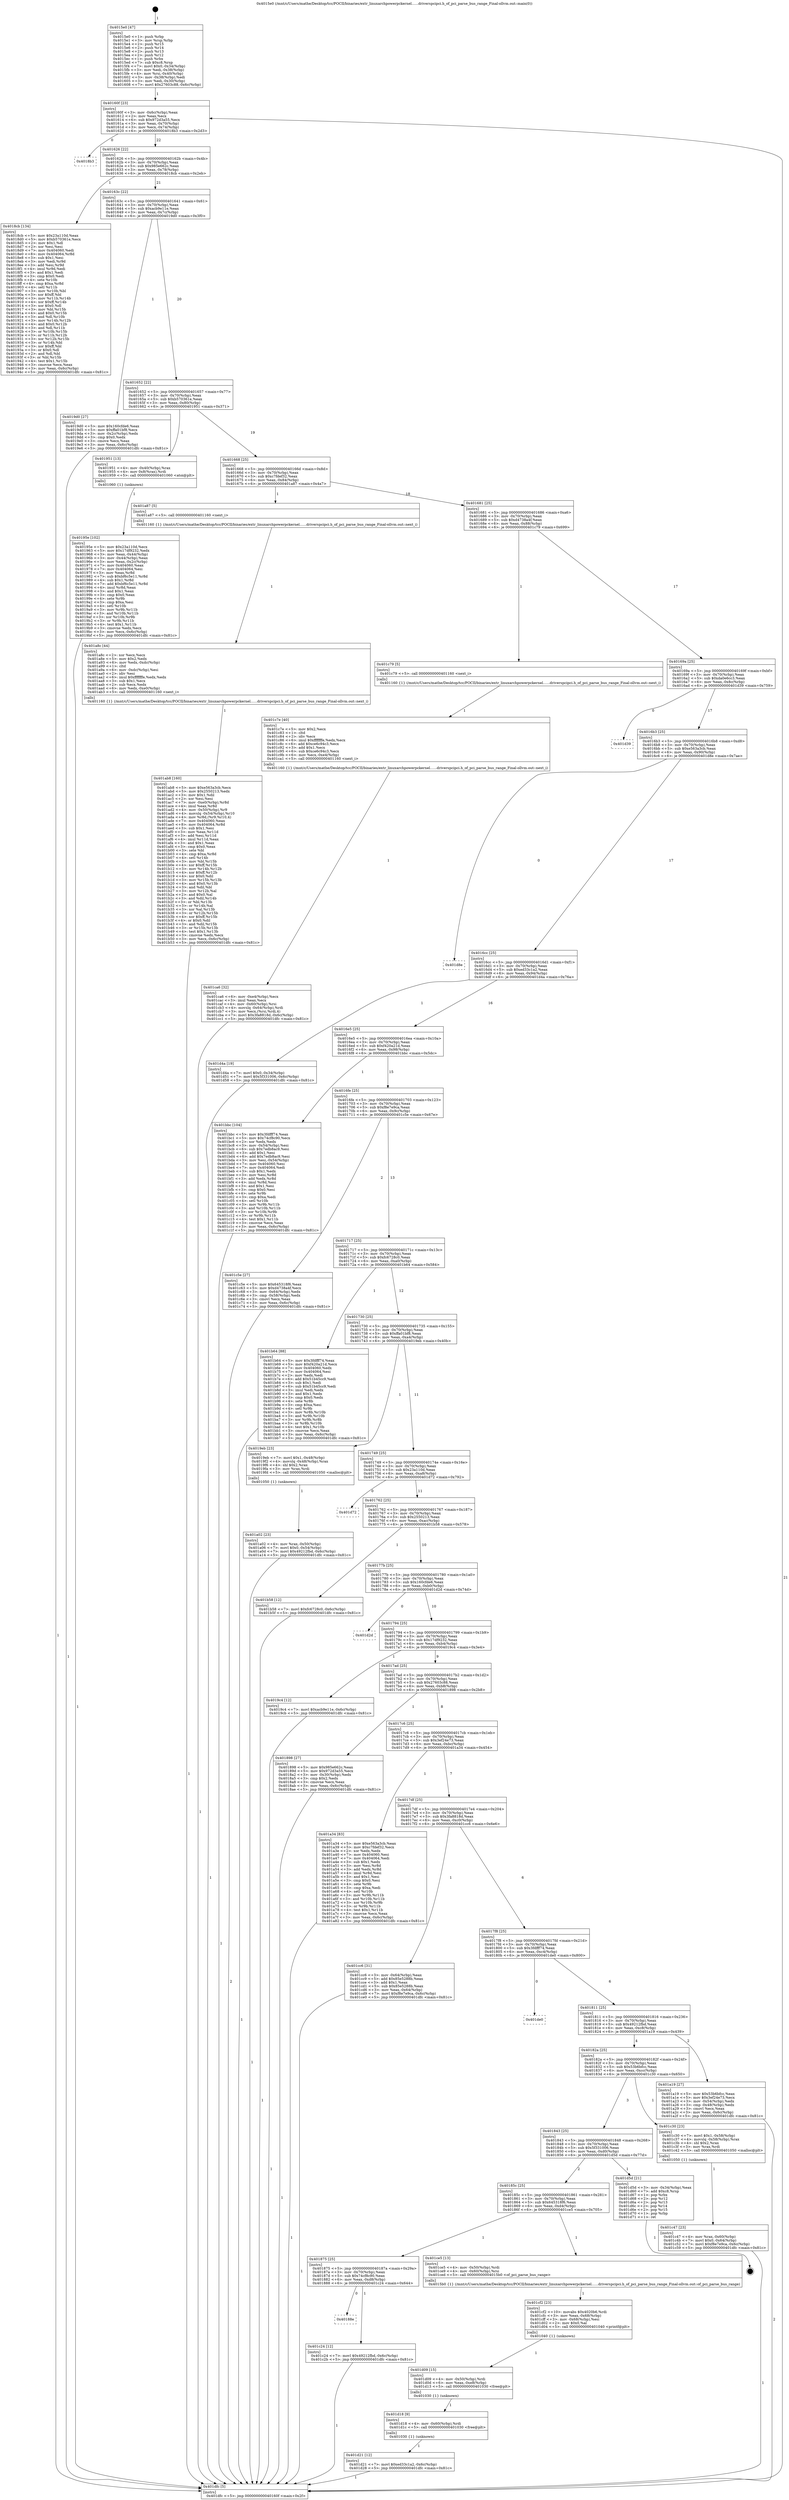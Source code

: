 digraph "0x4015e0" {
  label = "0x4015e0 (/mnt/c/Users/mathe/Desktop/tcc/POCII/binaries/extr_linuxarchpowerpckernel......driverspcipci.h_of_pci_parse_bus_range_Final-ollvm.out::main(0))"
  labelloc = "t"
  node[shape=record]

  Entry [label="",width=0.3,height=0.3,shape=circle,fillcolor=black,style=filled]
  "0x40160f" [label="{
     0x40160f [23]\l
     | [instrs]\l
     &nbsp;&nbsp;0x40160f \<+3\>: mov -0x6c(%rbp),%eax\l
     &nbsp;&nbsp;0x401612 \<+2\>: mov %eax,%ecx\l
     &nbsp;&nbsp;0x401614 \<+6\>: sub $0x972d3a55,%ecx\l
     &nbsp;&nbsp;0x40161a \<+3\>: mov %eax,-0x70(%rbp)\l
     &nbsp;&nbsp;0x40161d \<+3\>: mov %ecx,-0x74(%rbp)\l
     &nbsp;&nbsp;0x401620 \<+6\>: je 00000000004018b3 \<main+0x2d3\>\l
  }"]
  "0x4018b3" [label="{
     0x4018b3\l
  }", style=dashed]
  "0x401626" [label="{
     0x401626 [22]\l
     | [instrs]\l
     &nbsp;&nbsp;0x401626 \<+5\>: jmp 000000000040162b \<main+0x4b\>\l
     &nbsp;&nbsp;0x40162b \<+3\>: mov -0x70(%rbp),%eax\l
     &nbsp;&nbsp;0x40162e \<+5\>: sub $0x985e662c,%eax\l
     &nbsp;&nbsp;0x401633 \<+3\>: mov %eax,-0x78(%rbp)\l
     &nbsp;&nbsp;0x401636 \<+6\>: je 00000000004018cb \<main+0x2eb\>\l
  }"]
  Exit [label="",width=0.3,height=0.3,shape=circle,fillcolor=black,style=filled,peripheries=2]
  "0x4018cb" [label="{
     0x4018cb [134]\l
     | [instrs]\l
     &nbsp;&nbsp;0x4018cb \<+5\>: mov $0x23a110d,%eax\l
     &nbsp;&nbsp;0x4018d0 \<+5\>: mov $0xb570361e,%ecx\l
     &nbsp;&nbsp;0x4018d5 \<+2\>: mov $0x1,%dl\l
     &nbsp;&nbsp;0x4018d7 \<+2\>: xor %esi,%esi\l
     &nbsp;&nbsp;0x4018d9 \<+7\>: mov 0x404060,%edi\l
     &nbsp;&nbsp;0x4018e0 \<+8\>: mov 0x404064,%r8d\l
     &nbsp;&nbsp;0x4018e8 \<+3\>: sub $0x1,%esi\l
     &nbsp;&nbsp;0x4018eb \<+3\>: mov %edi,%r9d\l
     &nbsp;&nbsp;0x4018ee \<+3\>: add %esi,%r9d\l
     &nbsp;&nbsp;0x4018f1 \<+4\>: imul %r9d,%edi\l
     &nbsp;&nbsp;0x4018f5 \<+3\>: and $0x1,%edi\l
     &nbsp;&nbsp;0x4018f8 \<+3\>: cmp $0x0,%edi\l
     &nbsp;&nbsp;0x4018fb \<+4\>: sete %r10b\l
     &nbsp;&nbsp;0x4018ff \<+4\>: cmp $0xa,%r8d\l
     &nbsp;&nbsp;0x401903 \<+4\>: setl %r11b\l
     &nbsp;&nbsp;0x401907 \<+3\>: mov %r10b,%bl\l
     &nbsp;&nbsp;0x40190a \<+3\>: xor $0xff,%bl\l
     &nbsp;&nbsp;0x40190d \<+3\>: mov %r11b,%r14b\l
     &nbsp;&nbsp;0x401910 \<+4\>: xor $0xff,%r14b\l
     &nbsp;&nbsp;0x401914 \<+3\>: xor $0x0,%dl\l
     &nbsp;&nbsp;0x401917 \<+3\>: mov %bl,%r15b\l
     &nbsp;&nbsp;0x40191a \<+4\>: and $0x0,%r15b\l
     &nbsp;&nbsp;0x40191e \<+3\>: and %dl,%r10b\l
     &nbsp;&nbsp;0x401921 \<+3\>: mov %r14b,%r12b\l
     &nbsp;&nbsp;0x401924 \<+4\>: and $0x0,%r12b\l
     &nbsp;&nbsp;0x401928 \<+3\>: and %dl,%r11b\l
     &nbsp;&nbsp;0x40192b \<+3\>: or %r10b,%r15b\l
     &nbsp;&nbsp;0x40192e \<+3\>: or %r11b,%r12b\l
     &nbsp;&nbsp;0x401931 \<+3\>: xor %r12b,%r15b\l
     &nbsp;&nbsp;0x401934 \<+3\>: or %r14b,%bl\l
     &nbsp;&nbsp;0x401937 \<+3\>: xor $0xff,%bl\l
     &nbsp;&nbsp;0x40193a \<+3\>: or $0x0,%dl\l
     &nbsp;&nbsp;0x40193d \<+2\>: and %dl,%bl\l
     &nbsp;&nbsp;0x40193f \<+3\>: or %bl,%r15b\l
     &nbsp;&nbsp;0x401942 \<+4\>: test $0x1,%r15b\l
     &nbsp;&nbsp;0x401946 \<+3\>: cmovne %ecx,%eax\l
     &nbsp;&nbsp;0x401949 \<+3\>: mov %eax,-0x6c(%rbp)\l
     &nbsp;&nbsp;0x40194c \<+5\>: jmp 0000000000401dfc \<main+0x81c\>\l
  }"]
  "0x40163c" [label="{
     0x40163c [22]\l
     | [instrs]\l
     &nbsp;&nbsp;0x40163c \<+5\>: jmp 0000000000401641 \<main+0x61\>\l
     &nbsp;&nbsp;0x401641 \<+3\>: mov -0x70(%rbp),%eax\l
     &nbsp;&nbsp;0x401644 \<+5\>: sub $0xacb9e11e,%eax\l
     &nbsp;&nbsp;0x401649 \<+3\>: mov %eax,-0x7c(%rbp)\l
     &nbsp;&nbsp;0x40164c \<+6\>: je 00000000004019d0 \<main+0x3f0\>\l
  }"]
  "0x401d21" [label="{
     0x401d21 [12]\l
     | [instrs]\l
     &nbsp;&nbsp;0x401d21 \<+7\>: movl $0xed33c1a2,-0x6c(%rbp)\l
     &nbsp;&nbsp;0x401d28 \<+5\>: jmp 0000000000401dfc \<main+0x81c\>\l
  }"]
  "0x4019d0" [label="{
     0x4019d0 [27]\l
     | [instrs]\l
     &nbsp;&nbsp;0x4019d0 \<+5\>: mov $0x160cfde6,%eax\l
     &nbsp;&nbsp;0x4019d5 \<+5\>: mov $0xffa01bf8,%ecx\l
     &nbsp;&nbsp;0x4019da \<+3\>: mov -0x2c(%rbp),%edx\l
     &nbsp;&nbsp;0x4019dd \<+3\>: cmp $0x0,%edx\l
     &nbsp;&nbsp;0x4019e0 \<+3\>: cmove %ecx,%eax\l
     &nbsp;&nbsp;0x4019e3 \<+3\>: mov %eax,-0x6c(%rbp)\l
     &nbsp;&nbsp;0x4019e6 \<+5\>: jmp 0000000000401dfc \<main+0x81c\>\l
  }"]
  "0x401652" [label="{
     0x401652 [22]\l
     | [instrs]\l
     &nbsp;&nbsp;0x401652 \<+5\>: jmp 0000000000401657 \<main+0x77\>\l
     &nbsp;&nbsp;0x401657 \<+3\>: mov -0x70(%rbp),%eax\l
     &nbsp;&nbsp;0x40165a \<+5\>: sub $0xb570361e,%eax\l
     &nbsp;&nbsp;0x40165f \<+3\>: mov %eax,-0x80(%rbp)\l
     &nbsp;&nbsp;0x401662 \<+6\>: je 0000000000401951 \<main+0x371\>\l
  }"]
  "0x401d18" [label="{
     0x401d18 [9]\l
     | [instrs]\l
     &nbsp;&nbsp;0x401d18 \<+4\>: mov -0x60(%rbp),%rdi\l
     &nbsp;&nbsp;0x401d1c \<+5\>: call 0000000000401030 \<free@plt\>\l
     | [calls]\l
     &nbsp;&nbsp;0x401030 \{1\} (unknown)\l
  }"]
  "0x401951" [label="{
     0x401951 [13]\l
     | [instrs]\l
     &nbsp;&nbsp;0x401951 \<+4\>: mov -0x40(%rbp),%rax\l
     &nbsp;&nbsp;0x401955 \<+4\>: mov 0x8(%rax),%rdi\l
     &nbsp;&nbsp;0x401959 \<+5\>: call 0000000000401060 \<atoi@plt\>\l
     | [calls]\l
     &nbsp;&nbsp;0x401060 \{1\} (unknown)\l
  }"]
  "0x401668" [label="{
     0x401668 [25]\l
     | [instrs]\l
     &nbsp;&nbsp;0x401668 \<+5\>: jmp 000000000040166d \<main+0x8d\>\l
     &nbsp;&nbsp;0x40166d \<+3\>: mov -0x70(%rbp),%eax\l
     &nbsp;&nbsp;0x401670 \<+5\>: sub $0xc7fdef32,%eax\l
     &nbsp;&nbsp;0x401675 \<+6\>: mov %eax,-0x84(%rbp)\l
     &nbsp;&nbsp;0x40167b \<+6\>: je 0000000000401a87 \<main+0x4a7\>\l
  }"]
  "0x401d09" [label="{
     0x401d09 [15]\l
     | [instrs]\l
     &nbsp;&nbsp;0x401d09 \<+4\>: mov -0x50(%rbp),%rdi\l
     &nbsp;&nbsp;0x401d0d \<+6\>: mov %eax,-0xe8(%rbp)\l
     &nbsp;&nbsp;0x401d13 \<+5\>: call 0000000000401030 \<free@plt\>\l
     | [calls]\l
     &nbsp;&nbsp;0x401030 \{1\} (unknown)\l
  }"]
  "0x401a87" [label="{
     0x401a87 [5]\l
     | [instrs]\l
     &nbsp;&nbsp;0x401a87 \<+5\>: call 0000000000401160 \<next_i\>\l
     | [calls]\l
     &nbsp;&nbsp;0x401160 \{1\} (/mnt/c/Users/mathe/Desktop/tcc/POCII/binaries/extr_linuxarchpowerpckernel......driverspcipci.h_of_pci_parse_bus_range_Final-ollvm.out::next_i)\l
  }"]
  "0x401681" [label="{
     0x401681 [25]\l
     | [instrs]\l
     &nbsp;&nbsp;0x401681 \<+5\>: jmp 0000000000401686 \<main+0xa6\>\l
     &nbsp;&nbsp;0x401686 \<+3\>: mov -0x70(%rbp),%eax\l
     &nbsp;&nbsp;0x401689 \<+5\>: sub $0xd4738a4f,%eax\l
     &nbsp;&nbsp;0x40168e \<+6\>: mov %eax,-0x88(%rbp)\l
     &nbsp;&nbsp;0x401694 \<+6\>: je 0000000000401c79 \<main+0x699\>\l
  }"]
  "0x401cf2" [label="{
     0x401cf2 [23]\l
     | [instrs]\l
     &nbsp;&nbsp;0x401cf2 \<+10\>: movabs $0x4020b6,%rdi\l
     &nbsp;&nbsp;0x401cfc \<+3\>: mov %eax,-0x68(%rbp)\l
     &nbsp;&nbsp;0x401cff \<+3\>: mov -0x68(%rbp),%esi\l
     &nbsp;&nbsp;0x401d02 \<+2\>: mov $0x0,%al\l
     &nbsp;&nbsp;0x401d04 \<+5\>: call 0000000000401040 \<printf@plt\>\l
     | [calls]\l
     &nbsp;&nbsp;0x401040 \{1\} (unknown)\l
  }"]
  "0x401c79" [label="{
     0x401c79 [5]\l
     | [instrs]\l
     &nbsp;&nbsp;0x401c79 \<+5\>: call 0000000000401160 \<next_i\>\l
     | [calls]\l
     &nbsp;&nbsp;0x401160 \{1\} (/mnt/c/Users/mathe/Desktop/tcc/POCII/binaries/extr_linuxarchpowerpckernel......driverspcipci.h_of_pci_parse_bus_range_Final-ollvm.out::next_i)\l
  }"]
  "0x40169a" [label="{
     0x40169a [25]\l
     | [instrs]\l
     &nbsp;&nbsp;0x40169a \<+5\>: jmp 000000000040169f \<main+0xbf\>\l
     &nbsp;&nbsp;0x40169f \<+3\>: mov -0x70(%rbp),%eax\l
     &nbsp;&nbsp;0x4016a2 \<+5\>: sub $0xda0e6cc3,%eax\l
     &nbsp;&nbsp;0x4016a7 \<+6\>: mov %eax,-0x8c(%rbp)\l
     &nbsp;&nbsp;0x4016ad \<+6\>: je 0000000000401d39 \<main+0x759\>\l
  }"]
  "0x401ca6" [label="{
     0x401ca6 [32]\l
     | [instrs]\l
     &nbsp;&nbsp;0x401ca6 \<+6\>: mov -0xe4(%rbp),%ecx\l
     &nbsp;&nbsp;0x401cac \<+3\>: imul %eax,%ecx\l
     &nbsp;&nbsp;0x401caf \<+4\>: mov -0x60(%rbp),%rsi\l
     &nbsp;&nbsp;0x401cb3 \<+4\>: movslq -0x64(%rbp),%rdi\l
     &nbsp;&nbsp;0x401cb7 \<+3\>: mov %ecx,(%rsi,%rdi,4)\l
     &nbsp;&nbsp;0x401cba \<+7\>: movl $0x3fa8818d,-0x6c(%rbp)\l
     &nbsp;&nbsp;0x401cc1 \<+5\>: jmp 0000000000401dfc \<main+0x81c\>\l
  }"]
  "0x401d39" [label="{
     0x401d39\l
  }", style=dashed]
  "0x4016b3" [label="{
     0x4016b3 [25]\l
     | [instrs]\l
     &nbsp;&nbsp;0x4016b3 \<+5\>: jmp 00000000004016b8 \<main+0xd8\>\l
     &nbsp;&nbsp;0x4016b8 \<+3\>: mov -0x70(%rbp),%eax\l
     &nbsp;&nbsp;0x4016bb \<+5\>: sub $0xe563a3cb,%eax\l
     &nbsp;&nbsp;0x4016c0 \<+6\>: mov %eax,-0x90(%rbp)\l
     &nbsp;&nbsp;0x4016c6 \<+6\>: je 0000000000401d8e \<main+0x7ae\>\l
  }"]
  "0x401c7e" [label="{
     0x401c7e [40]\l
     | [instrs]\l
     &nbsp;&nbsp;0x401c7e \<+5\>: mov $0x2,%ecx\l
     &nbsp;&nbsp;0x401c83 \<+1\>: cltd\l
     &nbsp;&nbsp;0x401c84 \<+2\>: idiv %ecx\l
     &nbsp;&nbsp;0x401c86 \<+6\>: imul $0xfffffffe,%edx,%ecx\l
     &nbsp;&nbsp;0x401c8c \<+6\>: add $0xce6c94c3,%ecx\l
     &nbsp;&nbsp;0x401c92 \<+3\>: add $0x1,%ecx\l
     &nbsp;&nbsp;0x401c95 \<+6\>: sub $0xce6c94c3,%ecx\l
     &nbsp;&nbsp;0x401c9b \<+6\>: mov %ecx,-0xe4(%rbp)\l
     &nbsp;&nbsp;0x401ca1 \<+5\>: call 0000000000401160 \<next_i\>\l
     | [calls]\l
     &nbsp;&nbsp;0x401160 \{1\} (/mnt/c/Users/mathe/Desktop/tcc/POCII/binaries/extr_linuxarchpowerpckernel......driverspcipci.h_of_pci_parse_bus_range_Final-ollvm.out::next_i)\l
  }"]
  "0x401d8e" [label="{
     0x401d8e\l
  }", style=dashed]
  "0x4016cc" [label="{
     0x4016cc [25]\l
     | [instrs]\l
     &nbsp;&nbsp;0x4016cc \<+5\>: jmp 00000000004016d1 \<main+0xf1\>\l
     &nbsp;&nbsp;0x4016d1 \<+3\>: mov -0x70(%rbp),%eax\l
     &nbsp;&nbsp;0x4016d4 \<+5\>: sub $0xed33c1a2,%eax\l
     &nbsp;&nbsp;0x4016d9 \<+6\>: mov %eax,-0x94(%rbp)\l
     &nbsp;&nbsp;0x4016df \<+6\>: je 0000000000401d4a \<main+0x76a\>\l
  }"]
  "0x401c47" [label="{
     0x401c47 [23]\l
     | [instrs]\l
     &nbsp;&nbsp;0x401c47 \<+4\>: mov %rax,-0x60(%rbp)\l
     &nbsp;&nbsp;0x401c4b \<+7\>: movl $0x0,-0x64(%rbp)\l
     &nbsp;&nbsp;0x401c52 \<+7\>: movl $0xf8e7e9ca,-0x6c(%rbp)\l
     &nbsp;&nbsp;0x401c59 \<+5\>: jmp 0000000000401dfc \<main+0x81c\>\l
  }"]
  "0x401d4a" [label="{
     0x401d4a [19]\l
     | [instrs]\l
     &nbsp;&nbsp;0x401d4a \<+7\>: movl $0x0,-0x34(%rbp)\l
     &nbsp;&nbsp;0x401d51 \<+7\>: movl $0x5f331006,-0x6c(%rbp)\l
     &nbsp;&nbsp;0x401d58 \<+5\>: jmp 0000000000401dfc \<main+0x81c\>\l
  }"]
  "0x4016e5" [label="{
     0x4016e5 [25]\l
     | [instrs]\l
     &nbsp;&nbsp;0x4016e5 \<+5\>: jmp 00000000004016ea \<main+0x10a\>\l
     &nbsp;&nbsp;0x4016ea \<+3\>: mov -0x70(%rbp),%eax\l
     &nbsp;&nbsp;0x4016ed \<+5\>: sub $0xf420a21d,%eax\l
     &nbsp;&nbsp;0x4016f2 \<+6\>: mov %eax,-0x98(%rbp)\l
     &nbsp;&nbsp;0x4016f8 \<+6\>: je 0000000000401bbc \<main+0x5dc\>\l
  }"]
  "0x40188e" [label="{
     0x40188e\l
  }", style=dashed]
  "0x401bbc" [label="{
     0x401bbc [104]\l
     | [instrs]\l
     &nbsp;&nbsp;0x401bbc \<+5\>: mov $0x3fdfff74,%eax\l
     &nbsp;&nbsp;0x401bc1 \<+5\>: mov $0x74cf8c90,%ecx\l
     &nbsp;&nbsp;0x401bc6 \<+2\>: xor %edx,%edx\l
     &nbsp;&nbsp;0x401bc8 \<+3\>: mov -0x54(%rbp),%esi\l
     &nbsp;&nbsp;0x401bcb \<+6\>: sub $0x7edb8ac9,%esi\l
     &nbsp;&nbsp;0x401bd1 \<+3\>: add $0x1,%esi\l
     &nbsp;&nbsp;0x401bd4 \<+6\>: add $0x7edb8ac9,%esi\l
     &nbsp;&nbsp;0x401bda \<+3\>: mov %esi,-0x54(%rbp)\l
     &nbsp;&nbsp;0x401bdd \<+7\>: mov 0x404060,%esi\l
     &nbsp;&nbsp;0x401be4 \<+7\>: mov 0x404064,%edi\l
     &nbsp;&nbsp;0x401beb \<+3\>: sub $0x1,%edx\l
     &nbsp;&nbsp;0x401bee \<+3\>: mov %esi,%r8d\l
     &nbsp;&nbsp;0x401bf1 \<+3\>: add %edx,%r8d\l
     &nbsp;&nbsp;0x401bf4 \<+4\>: imul %r8d,%esi\l
     &nbsp;&nbsp;0x401bf8 \<+3\>: and $0x1,%esi\l
     &nbsp;&nbsp;0x401bfb \<+3\>: cmp $0x0,%esi\l
     &nbsp;&nbsp;0x401bfe \<+4\>: sete %r9b\l
     &nbsp;&nbsp;0x401c02 \<+3\>: cmp $0xa,%edi\l
     &nbsp;&nbsp;0x401c05 \<+4\>: setl %r10b\l
     &nbsp;&nbsp;0x401c09 \<+3\>: mov %r9b,%r11b\l
     &nbsp;&nbsp;0x401c0c \<+3\>: and %r10b,%r11b\l
     &nbsp;&nbsp;0x401c0f \<+3\>: xor %r10b,%r9b\l
     &nbsp;&nbsp;0x401c12 \<+3\>: or %r9b,%r11b\l
     &nbsp;&nbsp;0x401c15 \<+4\>: test $0x1,%r11b\l
     &nbsp;&nbsp;0x401c19 \<+3\>: cmovne %ecx,%eax\l
     &nbsp;&nbsp;0x401c1c \<+3\>: mov %eax,-0x6c(%rbp)\l
     &nbsp;&nbsp;0x401c1f \<+5\>: jmp 0000000000401dfc \<main+0x81c\>\l
  }"]
  "0x4016fe" [label="{
     0x4016fe [25]\l
     | [instrs]\l
     &nbsp;&nbsp;0x4016fe \<+5\>: jmp 0000000000401703 \<main+0x123\>\l
     &nbsp;&nbsp;0x401703 \<+3\>: mov -0x70(%rbp),%eax\l
     &nbsp;&nbsp;0x401706 \<+5\>: sub $0xf8e7e9ca,%eax\l
     &nbsp;&nbsp;0x40170b \<+6\>: mov %eax,-0x9c(%rbp)\l
     &nbsp;&nbsp;0x401711 \<+6\>: je 0000000000401c5e \<main+0x67e\>\l
  }"]
  "0x401c24" [label="{
     0x401c24 [12]\l
     | [instrs]\l
     &nbsp;&nbsp;0x401c24 \<+7\>: movl $0x49212fbd,-0x6c(%rbp)\l
     &nbsp;&nbsp;0x401c2b \<+5\>: jmp 0000000000401dfc \<main+0x81c\>\l
  }"]
  "0x401c5e" [label="{
     0x401c5e [27]\l
     | [instrs]\l
     &nbsp;&nbsp;0x401c5e \<+5\>: mov $0x645318f6,%eax\l
     &nbsp;&nbsp;0x401c63 \<+5\>: mov $0xd4738a4f,%ecx\l
     &nbsp;&nbsp;0x401c68 \<+3\>: mov -0x64(%rbp),%edx\l
     &nbsp;&nbsp;0x401c6b \<+3\>: cmp -0x58(%rbp),%edx\l
     &nbsp;&nbsp;0x401c6e \<+3\>: cmovl %ecx,%eax\l
     &nbsp;&nbsp;0x401c71 \<+3\>: mov %eax,-0x6c(%rbp)\l
     &nbsp;&nbsp;0x401c74 \<+5\>: jmp 0000000000401dfc \<main+0x81c\>\l
  }"]
  "0x401717" [label="{
     0x401717 [25]\l
     | [instrs]\l
     &nbsp;&nbsp;0x401717 \<+5\>: jmp 000000000040171c \<main+0x13c\>\l
     &nbsp;&nbsp;0x40171c \<+3\>: mov -0x70(%rbp),%eax\l
     &nbsp;&nbsp;0x40171f \<+5\>: sub $0xfc6728c0,%eax\l
     &nbsp;&nbsp;0x401724 \<+6\>: mov %eax,-0xa0(%rbp)\l
     &nbsp;&nbsp;0x40172a \<+6\>: je 0000000000401b64 \<main+0x584\>\l
  }"]
  "0x401875" [label="{
     0x401875 [25]\l
     | [instrs]\l
     &nbsp;&nbsp;0x401875 \<+5\>: jmp 000000000040187a \<main+0x29a\>\l
     &nbsp;&nbsp;0x40187a \<+3\>: mov -0x70(%rbp),%eax\l
     &nbsp;&nbsp;0x40187d \<+5\>: sub $0x74cf8c90,%eax\l
     &nbsp;&nbsp;0x401882 \<+6\>: mov %eax,-0xd8(%rbp)\l
     &nbsp;&nbsp;0x401888 \<+6\>: je 0000000000401c24 \<main+0x644\>\l
  }"]
  "0x401b64" [label="{
     0x401b64 [88]\l
     | [instrs]\l
     &nbsp;&nbsp;0x401b64 \<+5\>: mov $0x3fdfff74,%eax\l
     &nbsp;&nbsp;0x401b69 \<+5\>: mov $0xf420a21d,%ecx\l
     &nbsp;&nbsp;0x401b6e \<+7\>: mov 0x404060,%edx\l
     &nbsp;&nbsp;0x401b75 \<+7\>: mov 0x404064,%esi\l
     &nbsp;&nbsp;0x401b7c \<+2\>: mov %edx,%edi\l
     &nbsp;&nbsp;0x401b7e \<+6\>: add $0x51b45cc9,%edi\l
     &nbsp;&nbsp;0x401b84 \<+3\>: sub $0x1,%edi\l
     &nbsp;&nbsp;0x401b87 \<+6\>: sub $0x51b45cc9,%edi\l
     &nbsp;&nbsp;0x401b8d \<+3\>: imul %edi,%edx\l
     &nbsp;&nbsp;0x401b90 \<+3\>: and $0x1,%edx\l
     &nbsp;&nbsp;0x401b93 \<+3\>: cmp $0x0,%edx\l
     &nbsp;&nbsp;0x401b96 \<+4\>: sete %r8b\l
     &nbsp;&nbsp;0x401b9a \<+3\>: cmp $0xa,%esi\l
     &nbsp;&nbsp;0x401b9d \<+4\>: setl %r9b\l
     &nbsp;&nbsp;0x401ba1 \<+3\>: mov %r8b,%r10b\l
     &nbsp;&nbsp;0x401ba4 \<+3\>: and %r9b,%r10b\l
     &nbsp;&nbsp;0x401ba7 \<+3\>: xor %r9b,%r8b\l
     &nbsp;&nbsp;0x401baa \<+3\>: or %r8b,%r10b\l
     &nbsp;&nbsp;0x401bad \<+4\>: test $0x1,%r10b\l
     &nbsp;&nbsp;0x401bb1 \<+3\>: cmovne %ecx,%eax\l
     &nbsp;&nbsp;0x401bb4 \<+3\>: mov %eax,-0x6c(%rbp)\l
     &nbsp;&nbsp;0x401bb7 \<+5\>: jmp 0000000000401dfc \<main+0x81c\>\l
  }"]
  "0x401730" [label="{
     0x401730 [25]\l
     | [instrs]\l
     &nbsp;&nbsp;0x401730 \<+5\>: jmp 0000000000401735 \<main+0x155\>\l
     &nbsp;&nbsp;0x401735 \<+3\>: mov -0x70(%rbp),%eax\l
     &nbsp;&nbsp;0x401738 \<+5\>: sub $0xffa01bf8,%eax\l
     &nbsp;&nbsp;0x40173d \<+6\>: mov %eax,-0xa4(%rbp)\l
     &nbsp;&nbsp;0x401743 \<+6\>: je 00000000004019eb \<main+0x40b\>\l
  }"]
  "0x401ce5" [label="{
     0x401ce5 [13]\l
     | [instrs]\l
     &nbsp;&nbsp;0x401ce5 \<+4\>: mov -0x50(%rbp),%rdi\l
     &nbsp;&nbsp;0x401ce9 \<+4\>: mov -0x60(%rbp),%rsi\l
     &nbsp;&nbsp;0x401ced \<+5\>: call 00000000004015b0 \<of_pci_parse_bus_range\>\l
     | [calls]\l
     &nbsp;&nbsp;0x4015b0 \{1\} (/mnt/c/Users/mathe/Desktop/tcc/POCII/binaries/extr_linuxarchpowerpckernel......driverspcipci.h_of_pci_parse_bus_range_Final-ollvm.out::of_pci_parse_bus_range)\l
  }"]
  "0x4019eb" [label="{
     0x4019eb [23]\l
     | [instrs]\l
     &nbsp;&nbsp;0x4019eb \<+7\>: movl $0x1,-0x48(%rbp)\l
     &nbsp;&nbsp;0x4019f2 \<+4\>: movslq -0x48(%rbp),%rax\l
     &nbsp;&nbsp;0x4019f6 \<+4\>: shl $0x2,%rax\l
     &nbsp;&nbsp;0x4019fa \<+3\>: mov %rax,%rdi\l
     &nbsp;&nbsp;0x4019fd \<+5\>: call 0000000000401050 \<malloc@plt\>\l
     | [calls]\l
     &nbsp;&nbsp;0x401050 \{1\} (unknown)\l
  }"]
  "0x401749" [label="{
     0x401749 [25]\l
     | [instrs]\l
     &nbsp;&nbsp;0x401749 \<+5\>: jmp 000000000040174e \<main+0x16e\>\l
     &nbsp;&nbsp;0x40174e \<+3\>: mov -0x70(%rbp),%eax\l
     &nbsp;&nbsp;0x401751 \<+5\>: sub $0x23a110d,%eax\l
     &nbsp;&nbsp;0x401756 \<+6\>: mov %eax,-0xa8(%rbp)\l
     &nbsp;&nbsp;0x40175c \<+6\>: je 0000000000401d72 \<main+0x792\>\l
  }"]
  "0x40185c" [label="{
     0x40185c [25]\l
     | [instrs]\l
     &nbsp;&nbsp;0x40185c \<+5\>: jmp 0000000000401861 \<main+0x281\>\l
     &nbsp;&nbsp;0x401861 \<+3\>: mov -0x70(%rbp),%eax\l
     &nbsp;&nbsp;0x401864 \<+5\>: sub $0x645318f6,%eax\l
     &nbsp;&nbsp;0x401869 \<+6\>: mov %eax,-0xd4(%rbp)\l
     &nbsp;&nbsp;0x40186f \<+6\>: je 0000000000401ce5 \<main+0x705\>\l
  }"]
  "0x401d72" [label="{
     0x401d72\l
  }", style=dashed]
  "0x401762" [label="{
     0x401762 [25]\l
     | [instrs]\l
     &nbsp;&nbsp;0x401762 \<+5\>: jmp 0000000000401767 \<main+0x187\>\l
     &nbsp;&nbsp;0x401767 \<+3\>: mov -0x70(%rbp),%eax\l
     &nbsp;&nbsp;0x40176a \<+5\>: sub $0x2550213,%eax\l
     &nbsp;&nbsp;0x40176f \<+6\>: mov %eax,-0xac(%rbp)\l
     &nbsp;&nbsp;0x401775 \<+6\>: je 0000000000401b58 \<main+0x578\>\l
  }"]
  "0x401d5d" [label="{
     0x401d5d [21]\l
     | [instrs]\l
     &nbsp;&nbsp;0x401d5d \<+3\>: mov -0x34(%rbp),%eax\l
     &nbsp;&nbsp;0x401d60 \<+7\>: add $0xc8,%rsp\l
     &nbsp;&nbsp;0x401d67 \<+1\>: pop %rbx\l
     &nbsp;&nbsp;0x401d68 \<+2\>: pop %r12\l
     &nbsp;&nbsp;0x401d6a \<+2\>: pop %r13\l
     &nbsp;&nbsp;0x401d6c \<+2\>: pop %r14\l
     &nbsp;&nbsp;0x401d6e \<+2\>: pop %r15\l
     &nbsp;&nbsp;0x401d70 \<+1\>: pop %rbp\l
     &nbsp;&nbsp;0x401d71 \<+1\>: ret\l
  }"]
  "0x401b58" [label="{
     0x401b58 [12]\l
     | [instrs]\l
     &nbsp;&nbsp;0x401b58 \<+7\>: movl $0xfc6728c0,-0x6c(%rbp)\l
     &nbsp;&nbsp;0x401b5f \<+5\>: jmp 0000000000401dfc \<main+0x81c\>\l
  }"]
  "0x40177b" [label="{
     0x40177b [25]\l
     | [instrs]\l
     &nbsp;&nbsp;0x40177b \<+5\>: jmp 0000000000401780 \<main+0x1a0\>\l
     &nbsp;&nbsp;0x401780 \<+3\>: mov -0x70(%rbp),%eax\l
     &nbsp;&nbsp;0x401783 \<+5\>: sub $0x160cfde6,%eax\l
     &nbsp;&nbsp;0x401788 \<+6\>: mov %eax,-0xb0(%rbp)\l
     &nbsp;&nbsp;0x40178e \<+6\>: je 0000000000401d2d \<main+0x74d\>\l
  }"]
  "0x401843" [label="{
     0x401843 [25]\l
     | [instrs]\l
     &nbsp;&nbsp;0x401843 \<+5\>: jmp 0000000000401848 \<main+0x268\>\l
     &nbsp;&nbsp;0x401848 \<+3\>: mov -0x70(%rbp),%eax\l
     &nbsp;&nbsp;0x40184b \<+5\>: sub $0x5f331006,%eax\l
     &nbsp;&nbsp;0x401850 \<+6\>: mov %eax,-0xd0(%rbp)\l
     &nbsp;&nbsp;0x401856 \<+6\>: je 0000000000401d5d \<main+0x77d\>\l
  }"]
  "0x401d2d" [label="{
     0x401d2d\l
  }", style=dashed]
  "0x401794" [label="{
     0x401794 [25]\l
     | [instrs]\l
     &nbsp;&nbsp;0x401794 \<+5\>: jmp 0000000000401799 \<main+0x1b9\>\l
     &nbsp;&nbsp;0x401799 \<+3\>: mov -0x70(%rbp),%eax\l
     &nbsp;&nbsp;0x40179c \<+5\>: sub $0x17df9232,%eax\l
     &nbsp;&nbsp;0x4017a1 \<+6\>: mov %eax,-0xb4(%rbp)\l
     &nbsp;&nbsp;0x4017a7 \<+6\>: je 00000000004019c4 \<main+0x3e4\>\l
  }"]
  "0x401c30" [label="{
     0x401c30 [23]\l
     | [instrs]\l
     &nbsp;&nbsp;0x401c30 \<+7\>: movl $0x1,-0x58(%rbp)\l
     &nbsp;&nbsp;0x401c37 \<+4\>: movslq -0x58(%rbp),%rax\l
     &nbsp;&nbsp;0x401c3b \<+4\>: shl $0x2,%rax\l
     &nbsp;&nbsp;0x401c3f \<+3\>: mov %rax,%rdi\l
     &nbsp;&nbsp;0x401c42 \<+5\>: call 0000000000401050 \<malloc@plt\>\l
     | [calls]\l
     &nbsp;&nbsp;0x401050 \{1\} (unknown)\l
  }"]
  "0x4019c4" [label="{
     0x4019c4 [12]\l
     | [instrs]\l
     &nbsp;&nbsp;0x4019c4 \<+7\>: movl $0xacb9e11e,-0x6c(%rbp)\l
     &nbsp;&nbsp;0x4019cb \<+5\>: jmp 0000000000401dfc \<main+0x81c\>\l
  }"]
  "0x4017ad" [label="{
     0x4017ad [25]\l
     | [instrs]\l
     &nbsp;&nbsp;0x4017ad \<+5\>: jmp 00000000004017b2 \<main+0x1d2\>\l
     &nbsp;&nbsp;0x4017b2 \<+3\>: mov -0x70(%rbp),%eax\l
     &nbsp;&nbsp;0x4017b5 \<+5\>: sub $0x27603c88,%eax\l
     &nbsp;&nbsp;0x4017ba \<+6\>: mov %eax,-0xb8(%rbp)\l
     &nbsp;&nbsp;0x4017c0 \<+6\>: je 0000000000401898 \<main+0x2b8\>\l
  }"]
  "0x401ab8" [label="{
     0x401ab8 [160]\l
     | [instrs]\l
     &nbsp;&nbsp;0x401ab8 \<+5\>: mov $0xe563a3cb,%ecx\l
     &nbsp;&nbsp;0x401abd \<+5\>: mov $0x2550213,%edx\l
     &nbsp;&nbsp;0x401ac2 \<+3\>: mov $0x1,%dil\l
     &nbsp;&nbsp;0x401ac5 \<+2\>: xor %esi,%esi\l
     &nbsp;&nbsp;0x401ac7 \<+7\>: mov -0xe0(%rbp),%r8d\l
     &nbsp;&nbsp;0x401ace \<+4\>: imul %eax,%r8d\l
     &nbsp;&nbsp;0x401ad2 \<+4\>: mov -0x50(%rbp),%r9\l
     &nbsp;&nbsp;0x401ad6 \<+4\>: movslq -0x54(%rbp),%r10\l
     &nbsp;&nbsp;0x401ada \<+4\>: mov %r8d,(%r9,%r10,4)\l
     &nbsp;&nbsp;0x401ade \<+7\>: mov 0x404060,%eax\l
     &nbsp;&nbsp;0x401ae5 \<+8\>: mov 0x404064,%r8d\l
     &nbsp;&nbsp;0x401aed \<+3\>: sub $0x1,%esi\l
     &nbsp;&nbsp;0x401af0 \<+3\>: mov %eax,%r11d\l
     &nbsp;&nbsp;0x401af3 \<+3\>: add %esi,%r11d\l
     &nbsp;&nbsp;0x401af6 \<+4\>: imul %r11d,%eax\l
     &nbsp;&nbsp;0x401afa \<+3\>: and $0x1,%eax\l
     &nbsp;&nbsp;0x401afd \<+3\>: cmp $0x0,%eax\l
     &nbsp;&nbsp;0x401b00 \<+3\>: sete %bl\l
     &nbsp;&nbsp;0x401b03 \<+4\>: cmp $0xa,%r8d\l
     &nbsp;&nbsp;0x401b07 \<+4\>: setl %r14b\l
     &nbsp;&nbsp;0x401b0b \<+3\>: mov %bl,%r15b\l
     &nbsp;&nbsp;0x401b0e \<+4\>: xor $0xff,%r15b\l
     &nbsp;&nbsp;0x401b12 \<+3\>: mov %r14b,%r12b\l
     &nbsp;&nbsp;0x401b15 \<+4\>: xor $0xff,%r12b\l
     &nbsp;&nbsp;0x401b19 \<+4\>: xor $0x0,%dil\l
     &nbsp;&nbsp;0x401b1d \<+3\>: mov %r15b,%r13b\l
     &nbsp;&nbsp;0x401b20 \<+4\>: and $0x0,%r13b\l
     &nbsp;&nbsp;0x401b24 \<+3\>: and %dil,%bl\l
     &nbsp;&nbsp;0x401b27 \<+3\>: mov %r12b,%al\l
     &nbsp;&nbsp;0x401b2a \<+2\>: and $0x0,%al\l
     &nbsp;&nbsp;0x401b2c \<+3\>: and %dil,%r14b\l
     &nbsp;&nbsp;0x401b2f \<+3\>: or %bl,%r13b\l
     &nbsp;&nbsp;0x401b32 \<+3\>: or %r14b,%al\l
     &nbsp;&nbsp;0x401b35 \<+3\>: xor %al,%r13b\l
     &nbsp;&nbsp;0x401b38 \<+3\>: or %r12b,%r15b\l
     &nbsp;&nbsp;0x401b3b \<+4\>: xor $0xff,%r15b\l
     &nbsp;&nbsp;0x401b3f \<+4\>: or $0x0,%dil\l
     &nbsp;&nbsp;0x401b43 \<+3\>: and %dil,%r15b\l
     &nbsp;&nbsp;0x401b46 \<+3\>: or %r15b,%r13b\l
     &nbsp;&nbsp;0x401b49 \<+4\>: test $0x1,%r13b\l
     &nbsp;&nbsp;0x401b4d \<+3\>: cmovne %edx,%ecx\l
     &nbsp;&nbsp;0x401b50 \<+3\>: mov %ecx,-0x6c(%rbp)\l
     &nbsp;&nbsp;0x401b53 \<+5\>: jmp 0000000000401dfc \<main+0x81c\>\l
  }"]
  "0x401898" [label="{
     0x401898 [27]\l
     | [instrs]\l
     &nbsp;&nbsp;0x401898 \<+5\>: mov $0x985e662c,%eax\l
     &nbsp;&nbsp;0x40189d \<+5\>: mov $0x972d3a55,%ecx\l
     &nbsp;&nbsp;0x4018a2 \<+3\>: mov -0x30(%rbp),%edx\l
     &nbsp;&nbsp;0x4018a5 \<+3\>: cmp $0x2,%edx\l
     &nbsp;&nbsp;0x4018a8 \<+3\>: cmovne %ecx,%eax\l
     &nbsp;&nbsp;0x4018ab \<+3\>: mov %eax,-0x6c(%rbp)\l
     &nbsp;&nbsp;0x4018ae \<+5\>: jmp 0000000000401dfc \<main+0x81c\>\l
  }"]
  "0x4017c6" [label="{
     0x4017c6 [25]\l
     | [instrs]\l
     &nbsp;&nbsp;0x4017c6 \<+5\>: jmp 00000000004017cb \<main+0x1eb\>\l
     &nbsp;&nbsp;0x4017cb \<+3\>: mov -0x70(%rbp),%eax\l
     &nbsp;&nbsp;0x4017ce \<+5\>: sub $0x3ef24e73,%eax\l
     &nbsp;&nbsp;0x4017d3 \<+6\>: mov %eax,-0xbc(%rbp)\l
     &nbsp;&nbsp;0x4017d9 \<+6\>: je 0000000000401a34 \<main+0x454\>\l
  }"]
  "0x401dfc" [label="{
     0x401dfc [5]\l
     | [instrs]\l
     &nbsp;&nbsp;0x401dfc \<+5\>: jmp 000000000040160f \<main+0x2f\>\l
  }"]
  "0x4015e0" [label="{
     0x4015e0 [47]\l
     | [instrs]\l
     &nbsp;&nbsp;0x4015e0 \<+1\>: push %rbp\l
     &nbsp;&nbsp;0x4015e1 \<+3\>: mov %rsp,%rbp\l
     &nbsp;&nbsp;0x4015e4 \<+2\>: push %r15\l
     &nbsp;&nbsp;0x4015e6 \<+2\>: push %r14\l
     &nbsp;&nbsp;0x4015e8 \<+2\>: push %r13\l
     &nbsp;&nbsp;0x4015ea \<+2\>: push %r12\l
     &nbsp;&nbsp;0x4015ec \<+1\>: push %rbx\l
     &nbsp;&nbsp;0x4015ed \<+7\>: sub $0xc8,%rsp\l
     &nbsp;&nbsp;0x4015f4 \<+7\>: movl $0x0,-0x34(%rbp)\l
     &nbsp;&nbsp;0x4015fb \<+3\>: mov %edi,-0x38(%rbp)\l
     &nbsp;&nbsp;0x4015fe \<+4\>: mov %rsi,-0x40(%rbp)\l
     &nbsp;&nbsp;0x401602 \<+3\>: mov -0x38(%rbp),%edi\l
     &nbsp;&nbsp;0x401605 \<+3\>: mov %edi,-0x30(%rbp)\l
     &nbsp;&nbsp;0x401608 \<+7\>: movl $0x27603c88,-0x6c(%rbp)\l
  }"]
  "0x40195e" [label="{
     0x40195e [102]\l
     | [instrs]\l
     &nbsp;&nbsp;0x40195e \<+5\>: mov $0x23a110d,%ecx\l
     &nbsp;&nbsp;0x401963 \<+5\>: mov $0x17df9232,%edx\l
     &nbsp;&nbsp;0x401968 \<+3\>: mov %eax,-0x44(%rbp)\l
     &nbsp;&nbsp;0x40196b \<+3\>: mov -0x44(%rbp),%eax\l
     &nbsp;&nbsp;0x40196e \<+3\>: mov %eax,-0x2c(%rbp)\l
     &nbsp;&nbsp;0x401971 \<+7\>: mov 0x404060,%eax\l
     &nbsp;&nbsp;0x401978 \<+7\>: mov 0x404064,%esi\l
     &nbsp;&nbsp;0x40197f \<+3\>: mov %eax,%r8d\l
     &nbsp;&nbsp;0x401982 \<+7\>: sub $0xbf6c5e11,%r8d\l
     &nbsp;&nbsp;0x401989 \<+4\>: sub $0x1,%r8d\l
     &nbsp;&nbsp;0x40198d \<+7\>: add $0xbf6c5e11,%r8d\l
     &nbsp;&nbsp;0x401994 \<+4\>: imul %r8d,%eax\l
     &nbsp;&nbsp;0x401998 \<+3\>: and $0x1,%eax\l
     &nbsp;&nbsp;0x40199b \<+3\>: cmp $0x0,%eax\l
     &nbsp;&nbsp;0x40199e \<+4\>: sete %r9b\l
     &nbsp;&nbsp;0x4019a2 \<+3\>: cmp $0xa,%esi\l
     &nbsp;&nbsp;0x4019a5 \<+4\>: setl %r10b\l
     &nbsp;&nbsp;0x4019a9 \<+3\>: mov %r9b,%r11b\l
     &nbsp;&nbsp;0x4019ac \<+3\>: and %r10b,%r11b\l
     &nbsp;&nbsp;0x4019af \<+3\>: xor %r10b,%r9b\l
     &nbsp;&nbsp;0x4019b2 \<+3\>: or %r9b,%r11b\l
     &nbsp;&nbsp;0x4019b5 \<+4\>: test $0x1,%r11b\l
     &nbsp;&nbsp;0x4019b9 \<+3\>: cmovne %edx,%ecx\l
     &nbsp;&nbsp;0x4019bc \<+3\>: mov %ecx,-0x6c(%rbp)\l
     &nbsp;&nbsp;0x4019bf \<+5\>: jmp 0000000000401dfc \<main+0x81c\>\l
  }"]
  "0x401a02" [label="{
     0x401a02 [23]\l
     | [instrs]\l
     &nbsp;&nbsp;0x401a02 \<+4\>: mov %rax,-0x50(%rbp)\l
     &nbsp;&nbsp;0x401a06 \<+7\>: movl $0x0,-0x54(%rbp)\l
     &nbsp;&nbsp;0x401a0d \<+7\>: movl $0x49212fbd,-0x6c(%rbp)\l
     &nbsp;&nbsp;0x401a14 \<+5\>: jmp 0000000000401dfc \<main+0x81c\>\l
  }"]
  "0x401a8c" [label="{
     0x401a8c [44]\l
     | [instrs]\l
     &nbsp;&nbsp;0x401a8c \<+2\>: xor %ecx,%ecx\l
     &nbsp;&nbsp;0x401a8e \<+5\>: mov $0x2,%edx\l
     &nbsp;&nbsp;0x401a93 \<+6\>: mov %edx,-0xdc(%rbp)\l
     &nbsp;&nbsp;0x401a99 \<+1\>: cltd\l
     &nbsp;&nbsp;0x401a9a \<+6\>: mov -0xdc(%rbp),%esi\l
     &nbsp;&nbsp;0x401aa0 \<+2\>: idiv %esi\l
     &nbsp;&nbsp;0x401aa2 \<+6\>: imul $0xfffffffe,%edx,%edx\l
     &nbsp;&nbsp;0x401aa8 \<+3\>: sub $0x1,%ecx\l
     &nbsp;&nbsp;0x401aab \<+2\>: sub %ecx,%edx\l
     &nbsp;&nbsp;0x401aad \<+6\>: mov %edx,-0xe0(%rbp)\l
     &nbsp;&nbsp;0x401ab3 \<+5\>: call 0000000000401160 \<next_i\>\l
     | [calls]\l
     &nbsp;&nbsp;0x401160 \{1\} (/mnt/c/Users/mathe/Desktop/tcc/POCII/binaries/extr_linuxarchpowerpckernel......driverspcipci.h_of_pci_parse_bus_range_Final-ollvm.out::next_i)\l
  }"]
  "0x401a34" [label="{
     0x401a34 [83]\l
     | [instrs]\l
     &nbsp;&nbsp;0x401a34 \<+5\>: mov $0xe563a3cb,%eax\l
     &nbsp;&nbsp;0x401a39 \<+5\>: mov $0xc7fdef32,%ecx\l
     &nbsp;&nbsp;0x401a3e \<+2\>: xor %edx,%edx\l
     &nbsp;&nbsp;0x401a40 \<+7\>: mov 0x404060,%esi\l
     &nbsp;&nbsp;0x401a47 \<+7\>: mov 0x404064,%edi\l
     &nbsp;&nbsp;0x401a4e \<+3\>: sub $0x1,%edx\l
     &nbsp;&nbsp;0x401a51 \<+3\>: mov %esi,%r8d\l
     &nbsp;&nbsp;0x401a54 \<+3\>: add %edx,%r8d\l
     &nbsp;&nbsp;0x401a57 \<+4\>: imul %r8d,%esi\l
     &nbsp;&nbsp;0x401a5b \<+3\>: and $0x1,%esi\l
     &nbsp;&nbsp;0x401a5e \<+3\>: cmp $0x0,%esi\l
     &nbsp;&nbsp;0x401a61 \<+4\>: sete %r9b\l
     &nbsp;&nbsp;0x401a65 \<+3\>: cmp $0xa,%edi\l
     &nbsp;&nbsp;0x401a68 \<+4\>: setl %r10b\l
     &nbsp;&nbsp;0x401a6c \<+3\>: mov %r9b,%r11b\l
     &nbsp;&nbsp;0x401a6f \<+3\>: and %r10b,%r11b\l
     &nbsp;&nbsp;0x401a72 \<+3\>: xor %r10b,%r9b\l
     &nbsp;&nbsp;0x401a75 \<+3\>: or %r9b,%r11b\l
     &nbsp;&nbsp;0x401a78 \<+4\>: test $0x1,%r11b\l
     &nbsp;&nbsp;0x401a7c \<+3\>: cmovne %ecx,%eax\l
     &nbsp;&nbsp;0x401a7f \<+3\>: mov %eax,-0x6c(%rbp)\l
     &nbsp;&nbsp;0x401a82 \<+5\>: jmp 0000000000401dfc \<main+0x81c\>\l
  }"]
  "0x4017df" [label="{
     0x4017df [25]\l
     | [instrs]\l
     &nbsp;&nbsp;0x4017df \<+5\>: jmp 00000000004017e4 \<main+0x204\>\l
     &nbsp;&nbsp;0x4017e4 \<+3\>: mov -0x70(%rbp),%eax\l
     &nbsp;&nbsp;0x4017e7 \<+5\>: sub $0x3fa8818d,%eax\l
     &nbsp;&nbsp;0x4017ec \<+6\>: mov %eax,-0xc0(%rbp)\l
     &nbsp;&nbsp;0x4017f2 \<+6\>: je 0000000000401cc6 \<main+0x6e6\>\l
  }"]
  "0x40182a" [label="{
     0x40182a [25]\l
     | [instrs]\l
     &nbsp;&nbsp;0x40182a \<+5\>: jmp 000000000040182f \<main+0x24f\>\l
     &nbsp;&nbsp;0x40182f \<+3\>: mov -0x70(%rbp),%eax\l
     &nbsp;&nbsp;0x401832 \<+5\>: sub $0x53b6bfcc,%eax\l
     &nbsp;&nbsp;0x401837 \<+6\>: mov %eax,-0xcc(%rbp)\l
     &nbsp;&nbsp;0x40183d \<+6\>: je 0000000000401c30 \<main+0x650\>\l
  }"]
  "0x401cc6" [label="{
     0x401cc6 [31]\l
     | [instrs]\l
     &nbsp;&nbsp;0x401cc6 \<+3\>: mov -0x64(%rbp),%eax\l
     &nbsp;&nbsp;0x401cc9 \<+5\>: add $0x85e5288b,%eax\l
     &nbsp;&nbsp;0x401cce \<+3\>: add $0x1,%eax\l
     &nbsp;&nbsp;0x401cd1 \<+5\>: sub $0x85e5288b,%eax\l
     &nbsp;&nbsp;0x401cd6 \<+3\>: mov %eax,-0x64(%rbp)\l
     &nbsp;&nbsp;0x401cd9 \<+7\>: movl $0xf8e7e9ca,-0x6c(%rbp)\l
     &nbsp;&nbsp;0x401ce0 \<+5\>: jmp 0000000000401dfc \<main+0x81c\>\l
  }"]
  "0x4017f8" [label="{
     0x4017f8 [25]\l
     | [instrs]\l
     &nbsp;&nbsp;0x4017f8 \<+5\>: jmp 00000000004017fd \<main+0x21d\>\l
     &nbsp;&nbsp;0x4017fd \<+3\>: mov -0x70(%rbp),%eax\l
     &nbsp;&nbsp;0x401800 \<+5\>: sub $0x3fdfff74,%eax\l
     &nbsp;&nbsp;0x401805 \<+6\>: mov %eax,-0xc4(%rbp)\l
     &nbsp;&nbsp;0x40180b \<+6\>: je 0000000000401de0 \<main+0x800\>\l
  }"]
  "0x401a19" [label="{
     0x401a19 [27]\l
     | [instrs]\l
     &nbsp;&nbsp;0x401a19 \<+5\>: mov $0x53b6bfcc,%eax\l
     &nbsp;&nbsp;0x401a1e \<+5\>: mov $0x3ef24e73,%ecx\l
     &nbsp;&nbsp;0x401a23 \<+3\>: mov -0x54(%rbp),%edx\l
     &nbsp;&nbsp;0x401a26 \<+3\>: cmp -0x48(%rbp),%edx\l
     &nbsp;&nbsp;0x401a29 \<+3\>: cmovl %ecx,%eax\l
     &nbsp;&nbsp;0x401a2c \<+3\>: mov %eax,-0x6c(%rbp)\l
     &nbsp;&nbsp;0x401a2f \<+5\>: jmp 0000000000401dfc \<main+0x81c\>\l
  }"]
  "0x401de0" [label="{
     0x401de0\l
  }", style=dashed]
  "0x401811" [label="{
     0x401811 [25]\l
     | [instrs]\l
     &nbsp;&nbsp;0x401811 \<+5\>: jmp 0000000000401816 \<main+0x236\>\l
     &nbsp;&nbsp;0x401816 \<+3\>: mov -0x70(%rbp),%eax\l
     &nbsp;&nbsp;0x401819 \<+5\>: sub $0x49212fbd,%eax\l
     &nbsp;&nbsp;0x40181e \<+6\>: mov %eax,-0xc8(%rbp)\l
     &nbsp;&nbsp;0x401824 \<+6\>: je 0000000000401a19 \<main+0x439\>\l
  }"]
  Entry -> "0x4015e0" [label=" 1"]
  "0x40160f" -> "0x4018b3" [label=" 0"]
  "0x40160f" -> "0x401626" [label=" 22"]
  "0x401d5d" -> Exit [label=" 1"]
  "0x401626" -> "0x4018cb" [label=" 1"]
  "0x401626" -> "0x40163c" [label=" 21"]
  "0x401d4a" -> "0x401dfc" [label=" 1"]
  "0x40163c" -> "0x4019d0" [label=" 1"]
  "0x40163c" -> "0x401652" [label=" 20"]
  "0x401d21" -> "0x401dfc" [label=" 1"]
  "0x401652" -> "0x401951" [label=" 1"]
  "0x401652" -> "0x401668" [label=" 19"]
  "0x401d18" -> "0x401d21" [label=" 1"]
  "0x401668" -> "0x401a87" [label=" 1"]
  "0x401668" -> "0x401681" [label=" 18"]
  "0x401d09" -> "0x401d18" [label=" 1"]
  "0x401681" -> "0x401c79" [label=" 1"]
  "0x401681" -> "0x40169a" [label=" 17"]
  "0x401cf2" -> "0x401d09" [label=" 1"]
  "0x40169a" -> "0x401d39" [label=" 0"]
  "0x40169a" -> "0x4016b3" [label=" 17"]
  "0x401ce5" -> "0x401cf2" [label=" 1"]
  "0x4016b3" -> "0x401d8e" [label=" 0"]
  "0x4016b3" -> "0x4016cc" [label=" 17"]
  "0x401cc6" -> "0x401dfc" [label=" 1"]
  "0x4016cc" -> "0x401d4a" [label=" 1"]
  "0x4016cc" -> "0x4016e5" [label=" 16"]
  "0x401ca6" -> "0x401dfc" [label=" 1"]
  "0x4016e5" -> "0x401bbc" [label=" 1"]
  "0x4016e5" -> "0x4016fe" [label=" 15"]
  "0x401c7e" -> "0x401ca6" [label=" 1"]
  "0x4016fe" -> "0x401c5e" [label=" 2"]
  "0x4016fe" -> "0x401717" [label=" 13"]
  "0x401c79" -> "0x401c7e" [label=" 1"]
  "0x401717" -> "0x401b64" [label=" 1"]
  "0x401717" -> "0x401730" [label=" 12"]
  "0x401c47" -> "0x401dfc" [label=" 1"]
  "0x401730" -> "0x4019eb" [label=" 1"]
  "0x401730" -> "0x401749" [label=" 11"]
  "0x401c30" -> "0x401c47" [label=" 1"]
  "0x401749" -> "0x401d72" [label=" 0"]
  "0x401749" -> "0x401762" [label=" 11"]
  "0x401875" -> "0x40188e" [label=" 0"]
  "0x401762" -> "0x401b58" [label=" 1"]
  "0x401762" -> "0x40177b" [label=" 10"]
  "0x401875" -> "0x401c24" [label=" 1"]
  "0x40177b" -> "0x401d2d" [label=" 0"]
  "0x40177b" -> "0x401794" [label=" 10"]
  "0x40185c" -> "0x401875" [label=" 1"]
  "0x401794" -> "0x4019c4" [label=" 1"]
  "0x401794" -> "0x4017ad" [label=" 9"]
  "0x40185c" -> "0x401ce5" [label=" 1"]
  "0x4017ad" -> "0x401898" [label=" 1"]
  "0x4017ad" -> "0x4017c6" [label=" 8"]
  "0x401898" -> "0x401dfc" [label=" 1"]
  "0x4015e0" -> "0x40160f" [label=" 1"]
  "0x401dfc" -> "0x40160f" [label=" 21"]
  "0x4018cb" -> "0x401dfc" [label=" 1"]
  "0x401951" -> "0x40195e" [label=" 1"]
  "0x40195e" -> "0x401dfc" [label=" 1"]
  "0x4019c4" -> "0x401dfc" [label=" 1"]
  "0x4019d0" -> "0x401dfc" [label=" 1"]
  "0x4019eb" -> "0x401a02" [label=" 1"]
  "0x401a02" -> "0x401dfc" [label=" 1"]
  "0x401843" -> "0x40185c" [label=" 2"]
  "0x4017c6" -> "0x401a34" [label=" 1"]
  "0x4017c6" -> "0x4017df" [label=" 7"]
  "0x401843" -> "0x401d5d" [label=" 1"]
  "0x4017df" -> "0x401cc6" [label=" 1"]
  "0x4017df" -> "0x4017f8" [label=" 6"]
  "0x401c5e" -> "0x401dfc" [label=" 2"]
  "0x4017f8" -> "0x401de0" [label=" 0"]
  "0x4017f8" -> "0x401811" [label=" 6"]
  "0x40182a" -> "0x401843" [label=" 3"]
  "0x401811" -> "0x401a19" [label=" 2"]
  "0x401811" -> "0x40182a" [label=" 4"]
  "0x401a19" -> "0x401dfc" [label=" 2"]
  "0x401a34" -> "0x401dfc" [label=" 1"]
  "0x401a87" -> "0x401a8c" [label=" 1"]
  "0x401a8c" -> "0x401ab8" [label=" 1"]
  "0x401ab8" -> "0x401dfc" [label=" 1"]
  "0x401b58" -> "0x401dfc" [label=" 1"]
  "0x401b64" -> "0x401dfc" [label=" 1"]
  "0x401bbc" -> "0x401dfc" [label=" 1"]
  "0x401c24" -> "0x401dfc" [label=" 1"]
  "0x40182a" -> "0x401c30" [label=" 1"]
}
